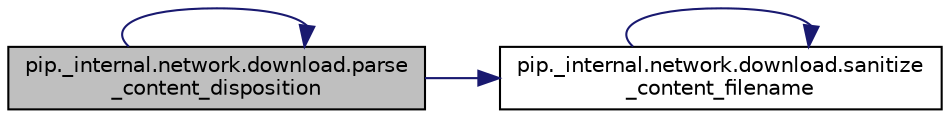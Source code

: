digraph "pip._internal.network.download.parse_content_disposition"
{
 // LATEX_PDF_SIZE
  edge [fontname="Helvetica",fontsize="10",labelfontname="Helvetica",labelfontsize="10"];
  node [fontname="Helvetica",fontsize="10",shape=record];
  rankdir="LR";
  Node1 [label="pip._internal.network.download.parse\l_content_disposition",height=0.2,width=0.4,color="black", fillcolor="grey75", style="filled", fontcolor="black",tooltip=" "];
  Node1 -> Node1 [color="midnightblue",fontsize="10",style="solid",fontname="Helvetica"];
  Node1 -> Node2 [color="midnightblue",fontsize="10",style="solid",fontname="Helvetica"];
  Node2 [label="pip._internal.network.download.sanitize\l_content_filename",height=0.2,width=0.4,color="black", fillcolor="white", style="filled",URL="$d1/d20/namespacepip_1_1__internal_1_1network_1_1download.html#a2cea24bcd49c1a167e8c467d04d40d86",tooltip=" "];
  Node2 -> Node2 [color="midnightblue",fontsize="10",style="solid",fontname="Helvetica"];
}
